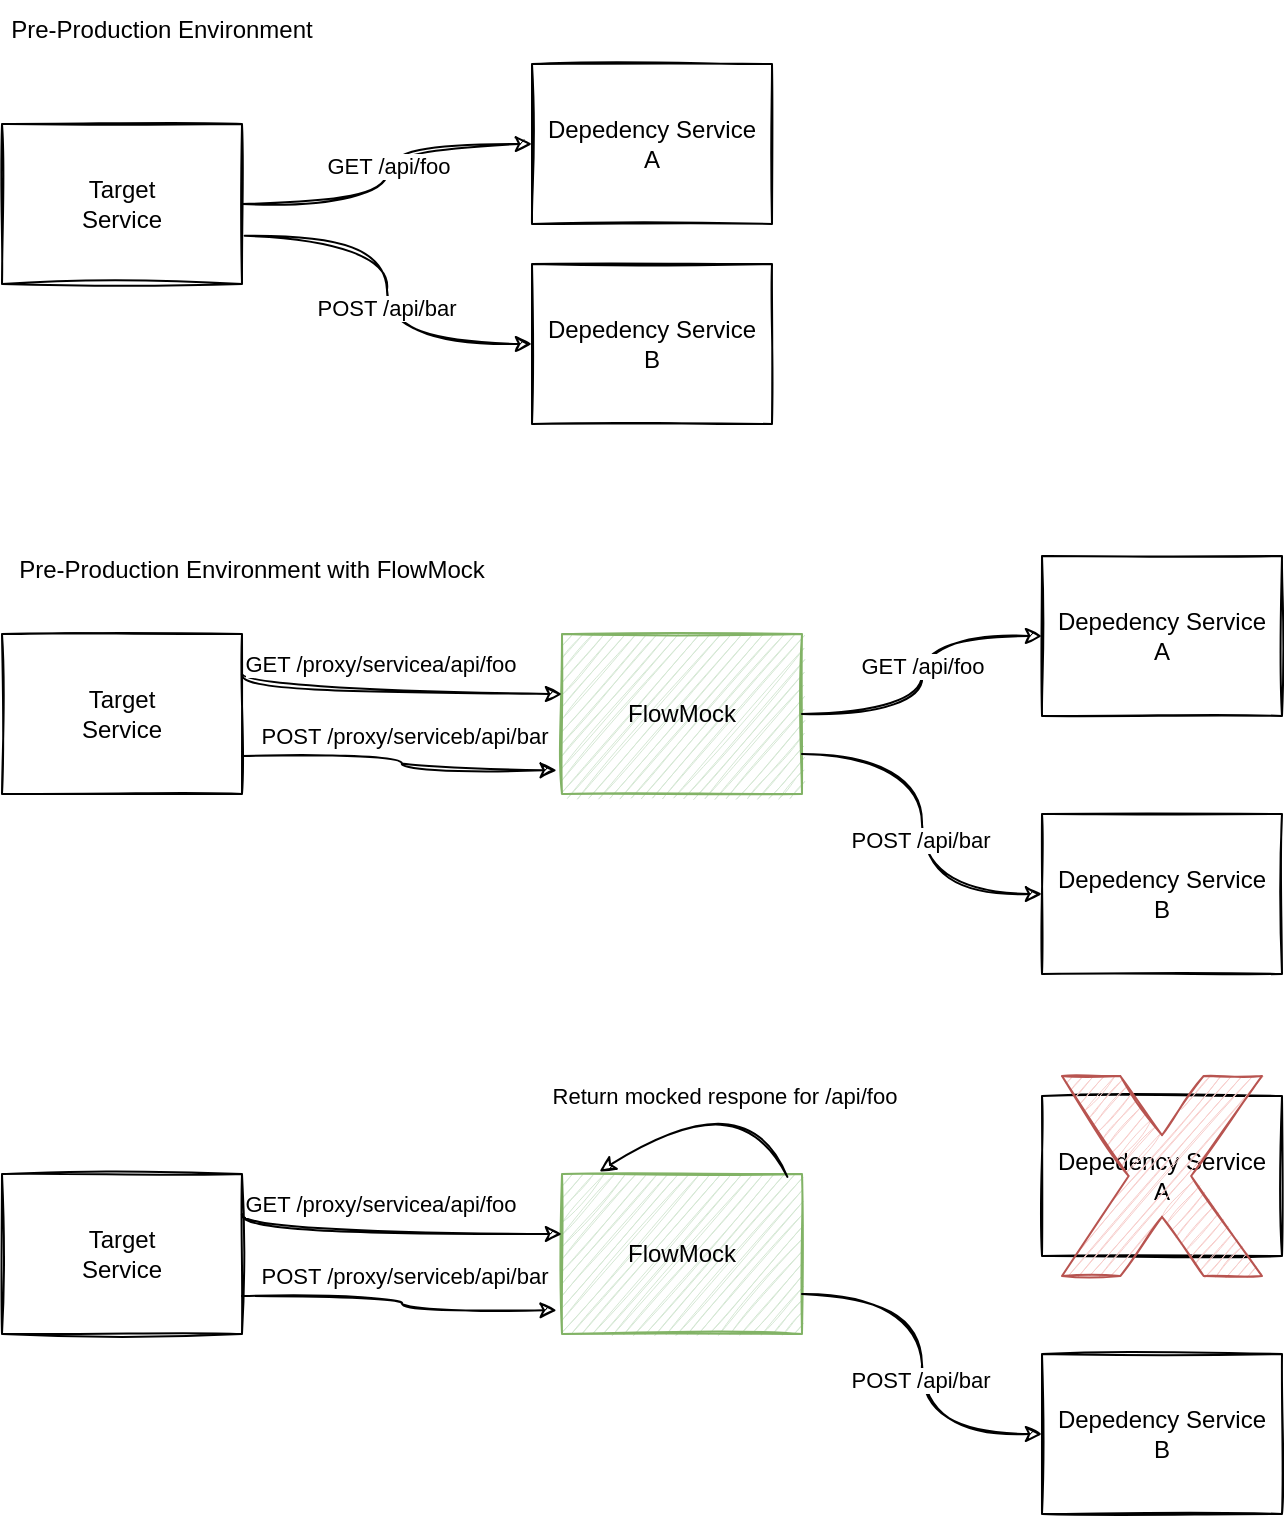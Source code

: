 <mxfile version="16.5.1" type="device"><diagram id="r8ZUP0OsAcwh4Izfki-v" name="Page-1"><mxGraphModel dx="859" dy="507" grid="1" gridSize="10" guides="1" tooltips="1" connect="1" arrows="1" fold="1" page="1" pageScale="1" pageWidth="850" pageHeight="1100" math="0" shadow="0"><root><mxCell id="0"/><mxCell id="1" parent="0"/><mxCell id="MgZQTcj9HkxBE0KCfi3q-1" value="Target&lt;br&gt;Service" style="rounded=0;whiteSpace=wrap;html=1;sketch=1;" vertex="1" parent="1"><mxGeometry x="40" y="82" width="120" height="80" as="geometry"/></mxCell><mxCell id="MgZQTcj9HkxBE0KCfi3q-2" value="Depedency Service&lt;br&gt;A" style="rounded=0;whiteSpace=wrap;html=1;sketch=1;" vertex="1" parent="1"><mxGeometry x="305" y="52" width="120" height="80" as="geometry"/></mxCell><mxCell id="MgZQTcj9HkxBE0KCfi3q-3" value="Depedency Service&lt;br&gt;B" style="rounded=0;whiteSpace=wrap;html=1;sketch=1;" vertex="1" parent="1"><mxGeometry x="305" y="152" width="120" height="80" as="geometry"/></mxCell><mxCell id="MgZQTcj9HkxBE0KCfi3q-4" value="" style="endArrow=classic;html=1;rounded=0;sketch=1;edgeStyle=orthogonalEdgeStyle;curved=1;" edge="1" parent="1" source="MgZQTcj9HkxBE0KCfi3q-1" target="MgZQTcj9HkxBE0KCfi3q-2"><mxGeometry width="50" height="50" relative="1" as="geometry"><mxPoint x="260" y="172" as="sourcePoint"/><mxPoint x="310" y="122" as="targetPoint"/></mxGeometry></mxCell><mxCell id="MgZQTcj9HkxBE0KCfi3q-8" value="GET /api/foo" style="edgeLabel;html=1;align=center;verticalAlign=middle;resizable=0;points=[];" vertex="1" connectable="0" parent="MgZQTcj9HkxBE0KCfi3q-4"><mxGeometry x="-0.07" relative="1" as="geometry"><mxPoint y="-10" as="offset"/></mxGeometry></mxCell><mxCell id="MgZQTcj9HkxBE0KCfi3q-5" value="Pre-Production Environment" style="text;html=1;strokeColor=none;fillColor=none;align=center;verticalAlign=middle;whiteSpace=wrap;rounded=0;sketch=1;" vertex="1" parent="1"><mxGeometry x="40" y="20" width="160" height="30" as="geometry"/></mxCell><mxCell id="MgZQTcj9HkxBE0KCfi3q-6" value="" style="endArrow=classic;html=1;rounded=0;sketch=1;edgeStyle=orthogonalEdgeStyle;curved=1;entryX=0;entryY=0.5;entryDx=0;entryDy=0;exitX=1.011;exitY=0.699;exitDx=0;exitDy=0;exitPerimeter=0;" edge="1" parent="1" source="MgZQTcj9HkxBE0KCfi3q-1" target="MgZQTcj9HkxBE0KCfi3q-3"><mxGeometry width="50" height="50" relative="1" as="geometry"><mxPoint x="240" y="262" as="sourcePoint"/><mxPoint x="290" y="212" as="targetPoint"/></mxGeometry></mxCell><mxCell id="MgZQTcj9HkxBE0KCfi3q-9" value="POST /api/bar" style="edgeLabel;html=1;align=center;verticalAlign=middle;resizable=0;points=[];" vertex="1" connectable="0" parent="MgZQTcj9HkxBE0KCfi3q-6"><mxGeometry x="0.085" y="-1" relative="1" as="geometry"><mxPoint as="offset"/></mxGeometry></mxCell><mxCell id="MgZQTcj9HkxBE0KCfi3q-10" value="Target&lt;br&gt;Service" style="rounded=0;whiteSpace=wrap;html=1;sketch=1;" vertex="1" parent="1"><mxGeometry x="40" y="337" width="120" height="80" as="geometry"/></mxCell><mxCell id="MgZQTcj9HkxBE0KCfi3q-11" value="FlowMock" style="rounded=0;whiteSpace=wrap;html=1;sketch=1;fillColor=#d5e8d4;strokeColor=#82b366;" vertex="1" parent="1"><mxGeometry x="320" y="337" width="120" height="80" as="geometry"/></mxCell><mxCell id="MgZQTcj9HkxBE0KCfi3q-13" value="" style="endArrow=classic;html=1;rounded=0;sketch=1;edgeStyle=orthogonalEdgeStyle;curved=1;exitX=1;exitY=0.25;exitDx=0;exitDy=0;" edge="1" parent="1" source="MgZQTcj9HkxBE0KCfi3q-10" target="MgZQTcj9HkxBE0KCfi3q-11"><mxGeometry width="50" height="50" relative="1" as="geometry"><mxPoint x="260" y="427" as="sourcePoint"/><mxPoint x="310" y="377" as="targetPoint"/><Array as="points"><mxPoint x="160" y="367"/></Array></mxGeometry></mxCell><mxCell id="MgZQTcj9HkxBE0KCfi3q-14" value="GET /proxy/servicea/api/foo" style="edgeLabel;html=1;align=center;verticalAlign=middle;resizable=0;points=[];" vertex="1" connectable="0" parent="MgZQTcj9HkxBE0KCfi3q-13"><mxGeometry x="-0.07" relative="1" as="geometry"><mxPoint y="-15" as="offset"/></mxGeometry></mxCell><mxCell id="MgZQTcj9HkxBE0KCfi3q-15" value="Pre-Production Environment with FlowMock" style="text;html=1;strokeColor=none;fillColor=none;align=center;verticalAlign=middle;whiteSpace=wrap;rounded=0;sketch=1;" vertex="1" parent="1"><mxGeometry x="40" y="290" width="250" height="30" as="geometry"/></mxCell><mxCell id="MgZQTcj9HkxBE0KCfi3q-16" value="" style="endArrow=classic;html=1;rounded=0;sketch=1;edgeStyle=orthogonalEdgeStyle;curved=1;entryX=-0.022;entryY=0.852;entryDx=0;entryDy=0;entryPerimeter=0;" edge="1" parent="1" source="MgZQTcj9HkxBE0KCfi3q-10" target="MgZQTcj9HkxBE0KCfi3q-11"><mxGeometry width="50" height="50" relative="1" as="geometry"><mxPoint x="163.96" y="392.92" as="sourcePoint"/><mxPoint x="305" y="405" as="targetPoint"/><Array as="points"><mxPoint x="240" y="398"/><mxPoint x="240" y="405"/></Array></mxGeometry></mxCell><mxCell id="MgZQTcj9HkxBE0KCfi3q-17" value="POST /proxy/serviceb/api/bar" style="edgeLabel;html=1;align=center;verticalAlign=middle;resizable=0;points=[];" vertex="1" connectable="0" parent="MgZQTcj9HkxBE0KCfi3q-16"><mxGeometry x="0.085" y="-1" relative="1" as="geometry"><mxPoint x="-2" y="-18" as="offset"/></mxGeometry></mxCell><mxCell id="MgZQTcj9HkxBE0KCfi3q-18" value="Depedency Service&lt;br&gt;A" style="rounded=0;whiteSpace=wrap;html=1;sketch=1;" vertex="1" parent="1"><mxGeometry x="560" y="298" width="120" height="80" as="geometry"/></mxCell><mxCell id="MgZQTcj9HkxBE0KCfi3q-19" value="Depedency Service&lt;br&gt;B" style="rounded=0;whiteSpace=wrap;html=1;sketch=1;" vertex="1" parent="1"><mxGeometry x="560" y="427" width="120" height="80" as="geometry"/></mxCell><mxCell id="MgZQTcj9HkxBE0KCfi3q-20" value="" style="endArrow=classic;html=1;rounded=0;sketch=1;edgeStyle=orthogonalEdgeStyle;curved=1;entryX=0;entryY=0.5;entryDx=0;entryDy=0;" edge="1" parent="1" source="MgZQTcj9HkxBE0KCfi3q-11" target="MgZQTcj9HkxBE0KCfi3q-18"><mxGeometry width="50" height="50" relative="1" as="geometry"><mxPoint x="425" y="367" as="sourcePoint"/><mxPoint x="570" y="367" as="targetPoint"/></mxGeometry></mxCell><mxCell id="MgZQTcj9HkxBE0KCfi3q-21" value="GET /api/foo" style="edgeLabel;html=1;align=center;verticalAlign=middle;resizable=0;points=[];" vertex="1" connectable="0" parent="MgZQTcj9HkxBE0KCfi3q-20"><mxGeometry x="-0.07" relative="1" as="geometry"><mxPoint y="-10" as="offset"/></mxGeometry></mxCell><mxCell id="MgZQTcj9HkxBE0KCfi3q-22" value="" style="endArrow=classic;html=1;rounded=0;sketch=1;edgeStyle=orthogonalEdgeStyle;curved=1;entryX=0;entryY=0.5;entryDx=0;entryDy=0;exitX=1;exitY=0.75;exitDx=0;exitDy=0;" edge="1" parent="1" source="MgZQTcj9HkxBE0KCfi3q-11" target="MgZQTcj9HkxBE0KCfi3q-19"><mxGeometry width="50" height="50" relative="1" as="geometry"><mxPoint x="426.32" y="382.92" as="sourcePoint"/><mxPoint x="570" y="457.0" as="targetPoint"/></mxGeometry></mxCell><mxCell id="MgZQTcj9HkxBE0KCfi3q-23" value="POST /api/bar" style="edgeLabel;html=1;align=center;verticalAlign=middle;resizable=0;points=[];" vertex="1" connectable="0" parent="MgZQTcj9HkxBE0KCfi3q-22"><mxGeometry x="0.085" y="-1" relative="1" as="geometry"><mxPoint as="offset"/></mxGeometry></mxCell><mxCell id="MgZQTcj9HkxBE0KCfi3q-24" value="Target&lt;br&gt;Service" style="rounded=0;whiteSpace=wrap;html=1;sketch=1;" vertex="1" parent="1"><mxGeometry x="40" y="607" width="120" height="80" as="geometry"/></mxCell><mxCell id="MgZQTcj9HkxBE0KCfi3q-25" value="FlowMock" style="rounded=0;whiteSpace=wrap;html=1;sketch=1;fillColor=#d5e8d4;strokeColor=#82b366;" vertex="1" parent="1"><mxGeometry x="320" y="607" width="120" height="80" as="geometry"/></mxCell><mxCell id="MgZQTcj9HkxBE0KCfi3q-26" value="" style="endArrow=classic;html=1;rounded=0;sketch=1;edgeStyle=orthogonalEdgeStyle;curved=1;exitX=1;exitY=0.25;exitDx=0;exitDy=0;" edge="1" parent="1" source="MgZQTcj9HkxBE0KCfi3q-24" target="MgZQTcj9HkxBE0KCfi3q-25"><mxGeometry width="50" height="50" relative="1" as="geometry"><mxPoint x="260" y="697" as="sourcePoint"/><mxPoint x="310" y="647" as="targetPoint"/><Array as="points"><mxPoint x="160" y="637"/></Array></mxGeometry></mxCell><mxCell id="MgZQTcj9HkxBE0KCfi3q-27" value="GET /proxy/servicea/api/foo" style="edgeLabel;html=1;align=center;verticalAlign=middle;resizable=0;points=[];" vertex="1" connectable="0" parent="MgZQTcj9HkxBE0KCfi3q-26"><mxGeometry x="-0.07" relative="1" as="geometry"><mxPoint y="-15" as="offset"/></mxGeometry></mxCell><mxCell id="MgZQTcj9HkxBE0KCfi3q-29" value="" style="endArrow=classic;html=1;rounded=0;sketch=1;edgeStyle=orthogonalEdgeStyle;curved=1;entryX=-0.022;entryY=0.852;entryDx=0;entryDy=0;entryPerimeter=0;" edge="1" parent="1" source="MgZQTcj9HkxBE0KCfi3q-24" target="MgZQTcj9HkxBE0KCfi3q-25"><mxGeometry width="50" height="50" relative="1" as="geometry"><mxPoint x="163.96" y="662.92" as="sourcePoint"/><mxPoint x="305" y="675" as="targetPoint"/><Array as="points"><mxPoint x="240" y="668"/><mxPoint x="240" y="675"/></Array></mxGeometry></mxCell><mxCell id="MgZQTcj9HkxBE0KCfi3q-30" value="POST /proxy/serviceb/api/bar" style="edgeLabel;html=1;align=center;verticalAlign=middle;resizable=0;points=[];" vertex="1" connectable="0" parent="MgZQTcj9HkxBE0KCfi3q-29"><mxGeometry x="0.085" y="-1" relative="1" as="geometry"><mxPoint x="-2" y="-18" as="offset"/></mxGeometry></mxCell><mxCell id="MgZQTcj9HkxBE0KCfi3q-31" value="Depedency Service&lt;br&gt;A" style="rounded=0;whiteSpace=wrap;html=1;sketch=1;" vertex="1" parent="1"><mxGeometry x="560" y="568" width="120" height="80" as="geometry"/></mxCell><mxCell id="MgZQTcj9HkxBE0KCfi3q-32" value="Depedency Service&lt;br&gt;B" style="rounded=0;whiteSpace=wrap;html=1;sketch=1;" vertex="1" parent="1"><mxGeometry x="560" y="697" width="120" height="80" as="geometry"/></mxCell><mxCell id="MgZQTcj9HkxBE0KCfi3q-33" value="" style="endArrow=classic;html=1;rounded=0;sketch=1;edgeStyle=orthogonalEdgeStyle;curved=1;entryX=0.156;entryY=-0.014;entryDx=0;entryDy=0;exitX=0.939;exitY=0.018;exitDx=0;exitDy=0;exitPerimeter=0;entryPerimeter=0;" edge="1" parent="1" source="MgZQTcj9HkxBE0KCfi3q-25" target="MgZQTcj9HkxBE0KCfi3q-25"><mxGeometry width="50" height="50" relative="1" as="geometry"><mxPoint x="430" y="600" as="sourcePoint"/><mxPoint x="530" y="608" as="targetPoint"/><Array as="points"><mxPoint x="410" y="560"/></Array></mxGeometry></mxCell><mxCell id="MgZQTcj9HkxBE0KCfi3q-34" value="Return mocked respone for /api/foo" style="edgeLabel;html=1;align=center;verticalAlign=middle;resizable=0;points=[];" vertex="1" connectable="0" parent="MgZQTcj9HkxBE0KCfi3q-33"><mxGeometry x="-0.07" relative="1" as="geometry"><mxPoint y="2" as="offset"/></mxGeometry></mxCell><mxCell id="MgZQTcj9HkxBE0KCfi3q-35" value="" style="endArrow=classic;html=1;rounded=0;sketch=1;edgeStyle=orthogonalEdgeStyle;curved=1;entryX=0;entryY=0.5;entryDx=0;entryDy=0;exitX=1;exitY=0.75;exitDx=0;exitDy=0;" edge="1" parent="1" source="MgZQTcj9HkxBE0KCfi3q-25" target="MgZQTcj9HkxBE0KCfi3q-32"><mxGeometry width="50" height="50" relative="1" as="geometry"><mxPoint x="426.32" y="652.92" as="sourcePoint"/><mxPoint x="570" y="727.0" as="targetPoint"/></mxGeometry></mxCell><mxCell id="MgZQTcj9HkxBE0KCfi3q-36" value="POST /api/bar" style="edgeLabel;html=1;align=center;verticalAlign=middle;resizable=0;points=[];" vertex="1" connectable="0" parent="MgZQTcj9HkxBE0KCfi3q-35"><mxGeometry x="0.085" y="-1" relative="1" as="geometry"><mxPoint as="offset"/></mxGeometry></mxCell><mxCell id="MgZQTcj9HkxBE0KCfi3q-39" value="" style="verticalLabelPosition=bottom;verticalAlign=top;html=1;shape=mxgraph.basic.x;sketch=1;fillColor=#f8cecc;strokeColor=#b85450;" vertex="1" parent="1"><mxGeometry x="570" y="558" width="100" height="100" as="geometry"/></mxCell></root></mxGraphModel></diagram></mxfile>